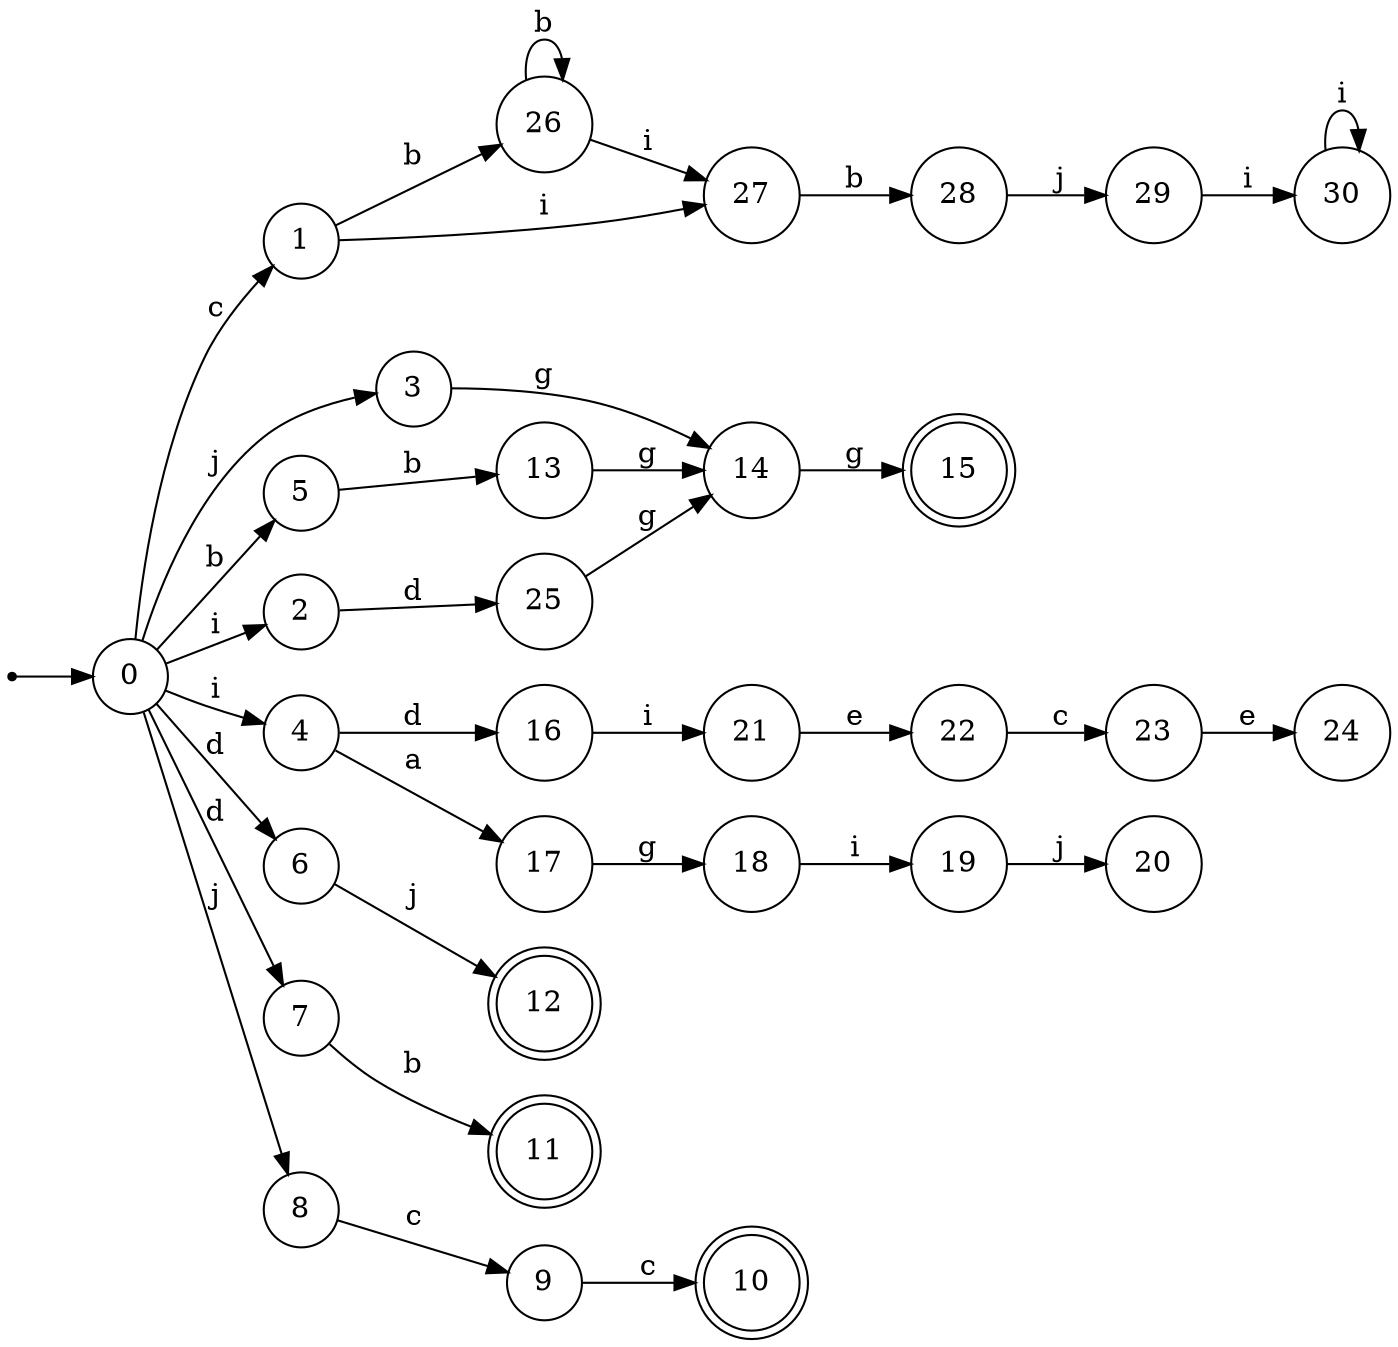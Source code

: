 digraph finite_state_machine {
rankdir=LR;
size="20,20";
node [shape = point]; "dummy0"
node [shape = circle]; "0";
"dummy0" -> "0";
node [shape = circle]; "1";
node [shape = circle]; "2";
node [shape = circle]; "3";
node [shape = circle]; "4";
node [shape = circle]; "5";
node [shape = circle]; "6";
node [shape = circle]; "7";
node [shape = circle]; "8";
node [shape = circle]; "9";
node [shape = doublecircle]; "10";node [shape = doublecircle]; "11";node [shape = doublecircle]; "12";node [shape = circle]; "13";
node [shape = circle]; "14";
node [shape = doublecircle]; "15";node [shape = circle]; "16";
node [shape = circle]; "17";
node [shape = circle]; "18";
node [shape = circle]; "19";
node [shape = circle]; "20";
node [shape = circle]; "21";
node [shape = circle]; "22";
node [shape = circle]; "23";
node [shape = circle]; "24";
node [shape = circle]; "25";
node [shape = circle]; "26";
node [shape = circle]; "27";
node [shape = circle]; "28";
node [shape = circle]; "29";
node [shape = circle]; "30";
"0" -> "1" [label = "c"];
 "0" -> "2" [label = "i"];
 "0" -> "4" [label = "i"];
 "0" -> "8" [label = "j"];
 "0" -> "3" [label = "j"];
 "0" -> "5" [label = "b"];
 "0" -> "6" [label = "d"];
 "0" -> "7" [label = "d"];
 "8" -> "9" [label = "c"];
 "9" -> "10" [label = "c"];
 "7" -> "11" [label = "b"];
 "6" -> "12" [label = "j"];
 "5" -> "13" [label = "b"];
 "13" -> "14" [label = "g"];
 "14" -> "15" [label = "g"];
 "4" -> "16" [label = "d"];
 "4" -> "17" [label = "a"];
 "17" -> "18" [label = "g"];
 "18" -> "19" [label = "i"];
 "19" -> "20" [label = "j"];
 "16" -> "21" [label = "i"];
 "21" -> "22" [label = "e"];
 "22" -> "23" [label = "c"];
 "23" -> "24" [label = "e"];
 "3" -> "14" [label = "g"];
 "2" -> "25" [label = "d"];
 "25" -> "14" [label = "g"];
 "1" -> "26" [label = "b"];
 "1" -> "27" [label = "i"];
 "27" -> "28" [label = "b"];
 "28" -> "29" [label = "j"];
 "29" -> "30" [label = "i"];
 "30" -> "30" [label = "i"];
 "26" -> "26" [label = "b"];
 "26" -> "27" [label = "i"];
 }
